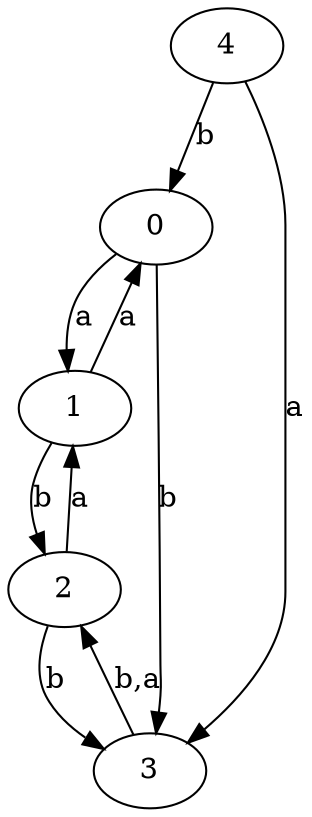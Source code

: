 digraph {
 ranksep=0.5;
 d2tdocpreamble = "\usetikzlibrary{automata}";
 d2tfigpreamble = "\tikzstyle{every state}= [ draw=blue!50,very thick,fill=blue!20]  \tikzstyle{auto}= [fill=white]";
 node [style="state"];
 edge [lblstyle="auto",topath="bend right", len=4  ]
  "0" [label="0",style = "state, initial"];
  "1" [label="1",style = "state, accepting"];
  "2" [label="2",];
  "3" [label="3",];
  "4" [label="4",];
  "0" -> "1" [label="a"];
  "0" -> "3" [label="b"];
  "1" -> "0" [label="a"];
  "1" -> "2" [label="b"];
  "2" -> "1" [label="a"];
  "2" -> "3" [label="b"];
  "3" -> "2" [label="b,a"];
  "4" -> "0" [label="b"];
  "4" -> "3" [label="a"];
}